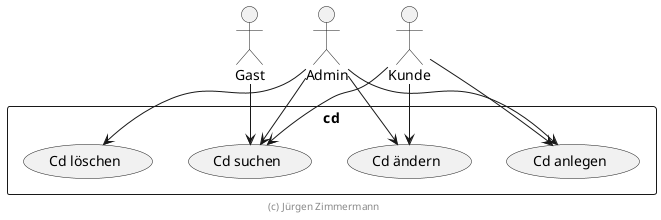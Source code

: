 ' Copyright (C) 2019 - present Juergen Zimmermann, Hochschule Karlsruhe
'
' This program is free software: you can redistribute it and/or modify
' it under the terms of the GNU General Public License as published by
' the Free Software Foundation, either version 3 of the License, or
' (at your option) any later version.
'
' This program is distributed in the hope that it will be useful,
' but WITHOUT ANY WARRANTY; without even the implied warranty of
' MERCHANTABILITY or FITNESS FOR A PARTICULAR PURPOSE.  See the
' GNU General Public License for more details.
'
' You should have received a copy of the GNU General Public License
' along with this program.  If not, see <https://www.gnu.org/licenses/>.

' Preview durch <Alt>d

@startuml Use Cases

actor Gast
actor Admin
actor Kunde

rectangle cd {
    Gast --> (Cd suchen)
    Admin --> (Cd suchen)
    Admin --> (Cd anlegen)
    Admin --> (Cd ändern)
    Admin --> (Cd löschen)
    Kunde --> (Cd suchen)
    Kunde --> (Cd anlegen)
    Kunde --> (Cd ändern)
}

footer (c) Jürgen Zimmermann

@enduml
